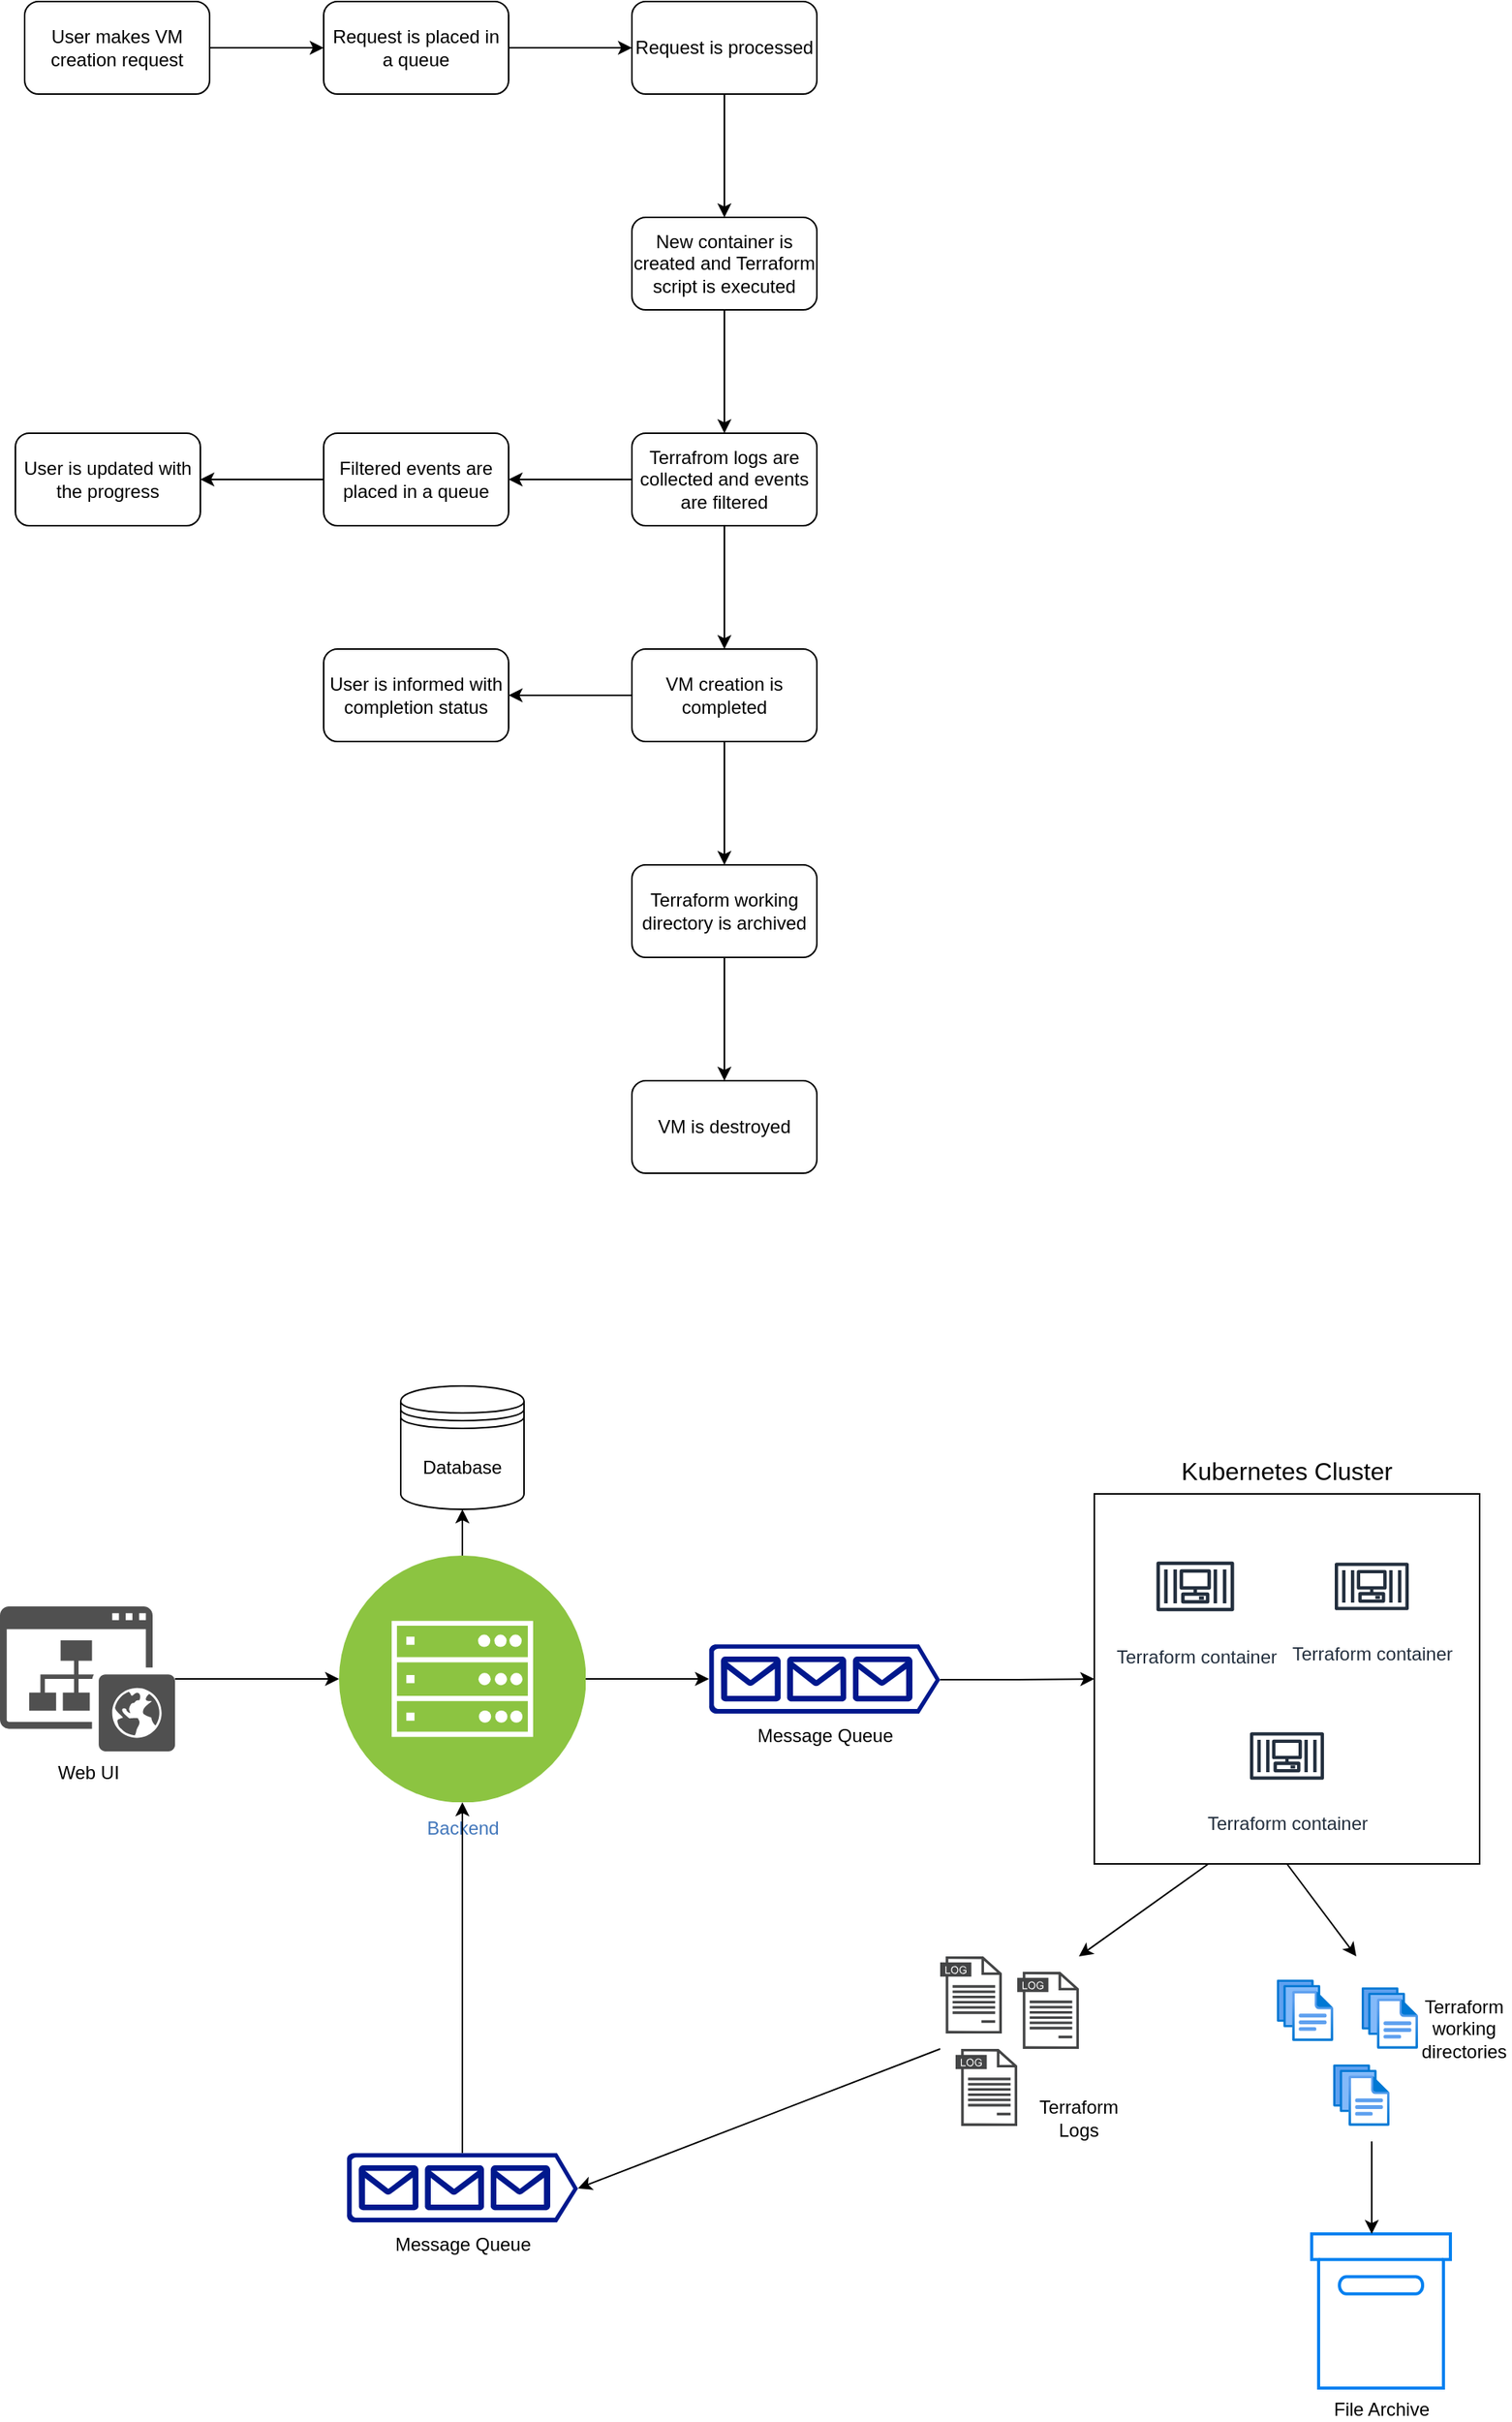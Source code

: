<mxfile version="22.1.3" type="github">
  <diagram id="C5RBs43oDa-KdzZeNtuy" name="Page-1">
    <mxGraphModel dx="798" dy="950" grid="1" gridSize="10" guides="1" tooltips="1" connect="1" arrows="1" fold="1" page="1" pageScale="1" pageWidth="827" pageHeight="1169" math="0" shadow="0">
      <root>
        <mxCell id="WIyWlLk6GJQsqaUBKTNV-0" />
        <mxCell id="WIyWlLk6GJQsqaUBKTNV-1" parent="WIyWlLk6GJQsqaUBKTNV-0" />
        <mxCell id="65D7SEEHSaJXO0t-OZLx-2" style="edgeStyle=orthogonalEdgeStyle;rounded=0;orthogonalLoop=1;jettySize=auto;html=1;" parent="WIyWlLk6GJQsqaUBKTNV-1" source="65D7SEEHSaJXO0t-OZLx-0" target="65D7SEEHSaJXO0t-OZLx-1" edge="1">
          <mxGeometry relative="1" as="geometry" />
        </mxCell>
        <mxCell id="65D7SEEHSaJXO0t-OZLx-0" value="User makes VM creation request" style="rounded=1;whiteSpace=wrap;html=1;" parent="WIyWlLk6GJQsqaUBKTNV-1" vertex="1">
          <mxGeometry x="36" y="20" width="120" height="60" as="geometry" />
        </mxCell>
        <mxCell id="65D7SEEHSaJXO0t-OZLx-5" value="" style="edgeStyle=orthogonalEdgeStyle;rounded=0;orthogonalLoop=1;jettySize=auto;html=1;" parent="WIyWlLk6GJQsqaUBKTNV-1" source="65D7SEEHSaJXO0t-OZLx-1" target="65D7SEEHSaJXO0t-OZLx-4" edge="1">
          <mxGeometry relative="1" as="geometry" />
        </mxCell>
        <mxCell id="65D7SEEHSaJXO0t-OZLx-1" value="Request is placed in a queue" style="rounded=1;whiteSpace=wrap;html=1;" parent="WIyWlLk6GJQsqaUBKTNV-1" vertex="1">
          <mxGeometry x="230" y="20" width="120" height="60" as="geometry" />
        </mxCell>
        <mxCell id="65D7SEEHSaJXO0t-OZLx-7" value="" style="edgeStyle=orthogonalEdgeStyle;rounded=0;orthogonalLoop=1;jettySize=auto;html=1;" parent="WIyWlLk6GJQsqaUBKTNV-1" source="65D7SEEHSaJXO0t-OZLx-4" target="65D7SEEHSaJXO0t-OZLx-6" edge="1">
          <mxGeometry relative="1" as="geometry" />
        </mxCell>
        <mxCell id="65D7SEEHSaJXO0t-OZLx-4" value="Request is processed" style="whiteSpace=wrap;html=1;rounded=1;" parent="WIyWlLk6GJQsqaUBKTNV-1" vertex="1">
          <mxGeometry x="430" y="20" width="120" height="60" as="geometry" />
        </mxCell>
        <mxCell id="65D7SEEHSaJXO0t-OZLx-9" value="" style="edgeStyle=orthogonalEdgeStyle;rounded=0;orthogonalLoop=1;jettySize=auto;html=1;" parent="WIyWlLk6GJQsqaUBKTNV-1" source="65D7SEEHSaJXO0t-OZLx-6" target="65D7SEEHSaJXO0t-OZLx-8" edge="1">
          <mxGeometry relative="1" as="geometry" />
        </mxCell>
        <mxCell id="65D7SEEHSaJXO0t-OZLx-6" value="New container is created and Terraform script is executed" style="whiteSpace=wrap;html=1;rounded=1;" parent="WIyWlLk6GJQsqaUBKTNV-1" vertex="1">
          <mxGeometry x="430" y="160" width="120" height="60" as="geometry" />
        </mxCell>
        <mxCell id="65D7SEEHSaJXO0t-OZLx-11" value="" style="edgeStyle=orthogonalEdgeStyle;rounded=0;orthogonalLoop=1;jettySize=auto;html=1;" parent="WIyWlLk6GJQsqaUBKTNV-1" source="65D7SEEHSaJXO0t-OZLx-8" target="65D7SEEHSaJXO0t-OZLx-10" edge="1">
          <mxGeometry relative="1" as="geometry" />
        </mxCell>
        <mxCell id="65D7SEEHSaJXO0t-OZLx-15" value="" style="edgeStyle=orthogonalEdgeStyle;rounded=0;orthogonalLoop=1;jettySize=auto;html=1;" parent="WIyWlLk6GJQsqaUBKTNV-1" source="65D7SEEHSaJXO0t-OZLx-8" target="65D7SEEHSaJXO0t-OZLx-14" edge="1">
          <mxGeometry relative="1" as="geometry" />
        </mxCell>
        <mxCell id="65D7SEEHSaJXO0t-OZLx-8" value="Terrafrom logs are collected and events are filtered" style="whiteSpace=wrap;html=1;rounded=1;" parent="WIyWlLk6GJQsqaUBKTNV-1" vertex="1">
          <mxGeometry x="430" y="300" width="120" height="60" as="geometry" />
        </mxCell>
        <mxCell id="65D7SEEHSaJXO0t-OZLx-13" value="" style="edgeStyle=orthogonalEdgeStyle;rounded=0;orthogonalLoop=1;jettySize=auto;html=1;" parent="WIyWlLk6GJQsqaUBKTNV-1" source="65D7SEEHSaJXO0t-OZLx-10" target="65D7SEEHSaJXO0t-OZLx-12" edge="1">
          <mxGeometry relative="1" as="geometry" />
        </mxCell>
        <mxCell id="65D7SEEHSaJXO0t-OZLx-10" value="Filtered events are placed in a queue" style="whiteSpace=wrap;html=1;rounded=1;" parent="WIyWlLk6GJQsqaUBKTNV-1" vertex="1">
          <mxGeometry x="230" y="300" width="120" height="60" as="geometry" />
        </mxCell>
        <mxCell id="65D7SEEHSaJXO0t-OZLx-12" value="User is updated with the progress" style="whiteSpace=wrap;html=1;rounded=1;" parent="WIyWlLk6GJQsqaUBKTNV-1" vertex="1">
          <mxGeometry x="30" y="300" width="120" height="60" as="geometry" />
        </mxCell>
        <mxCell id="65D7SEEHSaJXO0t-OZLx-17" value="" style="edgeStyle=orthogonalEdgeStyle;rounded=0;orthogonalLoop=1;jettySize=auto;html=1;" parent="WIyWlLk6GJQsqaUBKTNV-1" source="65D7SEEHSaJXO0t-OZLx-14" target="65D7SEEHSaJXO0t-OZLx-16" edge="1">
          <mxGeometry relative="1" as="geometry" />
        </mxCell>
        <mxCell id="65D7SEEHSaJXO0t-OZLx-19" value="" style="edgeStyle=orthogonalEdgeStyle;rounded=0;orthogonalLoop=1;jettySize=auto;html=1;" parent="WIyWlLk6GJQsqaUBKTNV-1" source="65D7SEEHSaJXO0t-OZLx-14" target="65D7SEEHSaJXO0t-OZLx-18" edge="1">
          <mxGeometry relative="1" as="geometry" />
        </mxCell>
        <mxCell id="65D7SEEHSaJXO0t-OZLx-14" value="VM creation is completed" style="whiteSpace=wrap;html=1;rounded=1;" parent="WIyWlLk6GJQsqaUBKTNV-1" vertex="1">
          <mxGeometry x="430" y="440" width="120" height="60" as="geometry" />
        </mxCell>
        <mxCell id="65D7SEEHSaJXO0t-OZLx-21" value="" style="edgeStyle=orthogonalEdgeStyle;rounded=0;orthogonalLoop=1;jettySize=auto;html=1;" parent="WIyWlLk6GJQsqaUBKTNV-1" source="65D7SEEHSaJXO0t-OZLx-16" target="65D7SEEHSaJXO0t-OZLx-20" edge="1">
          <mxGeometry relative="1" as="geometry" />
        </mxCell>
        <mxCell id="65D7SEEHSaJXO0t-OZLx-16" value="Terraform working directory is archived" style="whiteSpace=wrap;html=1;rounded=1;" parent="WIyWlLk6GJQsqaUBKTNV-1" vertex="1">
          <mxGeometry x="430" y="580" width="120" height="60" as="geometry" />
        </mxCell>
        <mxCell id="65D7SEEHSaJXO0t-OZLx-18" value="User is informed with completion status" style="whiteSpace=wrap;html=1;rounded=1;" parent="WIyWlLk6GJQsqaUBKTNV-1" vertex="1">
          <mxGeometry x="230" y="440" width="120" height="60" as="geometry" />
        </mxCell>
        <mxCell id="65D7SEEHSaJXO0t-OZLx-20" value="VM is destroyed" style="whiteSpace=wrap;html=1;rounded=1;" parent="WIyWlLk6GJQsqaUBKTNV-1" vertex="1">
          <mxGeometry x="430" y="720" width="120" height="60" as="geometry" />
        </mxCell>
        <mxCell id="65D7SEEHSaJXO0t-OZLx-32" style="edgeStyle=orthogonalEdgeStyle;rounded=0;orthogonalLoop=1;jettySize=auto;html=1;exitX=0.5;exitY=0;exitDx=0;exitDy=0;entryX=0.5;entryY=1;entryDx=0;entryDy=0;" parent="WIyWlLk6GJQsqaUBKTNV-1" source="65D7SEEHSaJXO0t-OZLx-28" target="65D7SEEHSaJXO0t-OZLx-30" edge="1">
          <mxGeometry relative="1" as="geometry" />
        </mxCell>
        <mxCell id="65D7SEEHSaJXO0t-OZLx-28" value="Backend" style="image;aspect=fixed;perimeter=ellipsePerimeter;html=1;align=center;shadow=0;dashed=0;fontColor=#4277BB;labelBackgroundColor=default;fontSize=12;spacingTop=3;image=img/lib/ibm/infrastructure/mobile_backend.svg;" parent="WIyWlLk6GJQsqaUBKTNV-1" vertex="1">
          <mxGeometry x="240" y="1028" width="160" height="160" as="geometry" />
        </mxCell>
        <mxCell id="65D7SEEHSaJXO0t-OZLx-31" style="edgeStyle=orthogonalEdgeStyle;rounded=0;orthogonalLoop=1;jettySize=auto;html=1;" parent="WIyWlLk6GJQsqaUBKTNV-1" source="65D7SEEHSaJXO0t-OZLx-29" target="65D7SEEHSaJXO0t-OZLx-28" edge="1">
          <mxGeometry relative="1" as="geometry" />
        </mxCell>
        <mxCell id="65D7SEEHSaJXO0t-OZLx-29" value="Web UI" style="sketch=0;pointerEvents=1;shadow=0;dashed=0;html=1;strokeColor=none;fillColor=#505050;labelPosition=center;verticalLabelPosition=bottom;verticalAlign=top;outlineConnect=0;align=center;shape=mxgraph.office.sites.website_public;" parent="WIyWlLk6GJQsqaUBKTNV-1" vertex="1">
          <mxGeometry x="20" y="1061" width="113.58" height="94" as="geometry" />
        </mxCell>
        <mxCell id="65D7SEEHSaJXO0t-OZLx-30" value="Database" style="shape=datastore;whiteSpace=wrap;html=1;" parent="WIyWlLk6GJQsqaUBKTNV-1" vertex="1">
          <mxGeometry x="280" y="918" width="80" height="80" as="geometry" />
        </mxCell>
        <mxCell id="65D7SEEHSaJXO0t-OZLx-38" style="edgeStyle=orthogonalEdgeStyle;rounded=0;orthogonalLoop=1;jettySize=auto;html=1;exitX=1;exitY=0.51;exitDx=0;exitDy=0;exitPerimeter=0;entryX=0;entryY=0.5;entryDx=0;entryDy=0;" parent="WIyWlLk6GJQsqaUBKTNV-1" source="65D7SEEHSaJXO0t-OZLx-33" target="65D7SEEHSaJXO0t-OZLx-37" edge="1">
          <mxGeometry relative="1" as="geometry" />
        </mxCell>
        <mxCell id="65D7SEEHSaJXO0t-OZLx-33" value="Message Queue" style="sketch=0;aspect=fixed;pointerEvents=1;shadow=0;dashed=0;html=1;strokeColor=none;labelPosition=center;verticalLabelPosition=bottom;verticalAlign=top;align=center;fillColor=#00188D;shape=mxgraph.azure.queue_generic" parent="WIyWlLk6GJQsqaUBKTNV-1" vertex="1">
          <mxGeometry x="480" y="1085.5" width="150" height="45" as="geometry" />
        </mxCell>
        <mxCell id="65D7SEEHSaJXO0t-OZLx-36" style="edgeStyle=orthogonalEdgeStyle;rounded=0;orthogonalLoop=1;jettySize=auto;html=1;exitX=1;exitY=0.5;exitDx=0;exitDy=0;entryX=0;entryY=0.5;entryDx=0;entryDy=0;entryPerimeter=0;" parent="WIyWlLk6GJQsqaUBKTNV-1" source="65D7SEEHSaJXO0t-OZLx-28" target="65D7SEEHSaJXO0t-OZLx-33" edge="1">
          <mxGeometry relative="1" as="geometry" />
        </mxCell>
        <mxCell id="65D7SEEHSaJXO0t-OZLx-37" value="" style="rounded=0;whiteSpace=wrap;html=1;" parent="WIyWlLk6GJQsqaUBKTNV-1" vertex="1">
          <mxGeometry x="730" y="988" width="250" height="240" as="geometry" />
        </mxCell>
        <mxCell id="65D7SEEHSaJXO0t-OZLx-40" value="Terraform container" style="sketch=0;outlineConnect=0;fontColor=#232F3E;gradientColor=none;strokeColor=#232F3E;fillColor=#ffffff;dashed=0;verticalLabelPosition=bottom;verticalAlign=top;align=center;html=1;fontSize=12;fontStyle=0;aspect=fixed;shape=mxgraph.aws4.resourceIcon;resIcon=mxgraph.aws4.container_3;" parent="WIyWlLk6GJQsqaUBKTNV-1" vertex="1">
          <mxGeometry x="764" y="1016.5" width="63" height="63" as="geometry" />
        </mxCell>
        <mxCell id="65D7SEEHSaJXO0t-OZLx-41" value="Terraform container" style="sketch=0;outlineConnect=0;fontColor=#232F3E;gradientColor=none;strokeColor=#232F3E;fillColor=#ffffff;dashed=0;verticalLabelPosition=bottom;verticalAlign=top;align=center;html=1;fontSize=12;fontStyle=0;aspect=fixed;shape=mxgraph.aws4.resourceIcon;resIcon=mxgraph.aws4.container_3;" parent="WIyWlLk6GJQsqaUBKTNV-1" vertex="1">
          <mxGeometry x="880" y="1018" width="60" height="60" as="geometry" />
        </mxCell>
        <mxCell id="65D7SEEHSaJXO0t-OZLx-42" value="Terraform container" style="sketch=0;outlineConnect=0;fontColor=#232F3E;gradientColor=none;strokeColor=#232F3E;fillColor=#ffffff;dashed=0;verticalLabelPosition=bottom;verticalAlign=top;align=center;html=1;fontSize=12;fontStyle=0;aspect=fixed;shape=mxgraph.aws4.resourceIcon;resIcon=mxgraph.aws4.container_3;" parent="WIyWlLk6GJQsqaUBKTNV-1" vertex="1">
          <mxGeometry x="825" y="1128" width="60" height="60" as="geometry" />
        </mxCell>
        <mxCell id="65D7SEEHSaJXO0t-OZLx-43" value="Kubernetes Cluster" style="text;html=1;strokeColor=none;fillColor=none;align=center;verticalAlign=middle;whiteSpace=wrap;rounded=0;fontSize=16;" parent="WIyWlLk6GJQsqaUBKTNV-1" vertex="1">
          <mxGeometry x="785" y="958" width="140" height="30" as="geometry" />
        </mxCell>
        <mxCell id="65D7SEEHSaJXO0t-OZLx-53" value="" style="sketch=0;pointerEvents=1;shadow=0;dashed=0;html=1;strokeColor=none;fillColor=#434445;aspect=fixed;labelPosition=center;verticalLabelPosition=bottom;verticalAlign=top;align=center;outlineConnect=0;shape=mxgraph.vvd.log_files;" parent="WIyWlLk6GJQsqaUBKTNV-1" vertex="1">
          <mxGeometry x="630" y="1288" width="40" height="50" as="geometry" />
        </mxCell>
        <mxCell id="65D7SEEHSaJXO0t-OZLx-54" value="" style="sketch=0;pointerEvents=1;shadow=0;dashed=0;html=1;strokeColor=none;fillColor=#434445;aspect=fixed;labelPosition=center;verticalLabelPosition=bottom;verticalAlign=top;align=center;outlineConnect=0;shape=mxgraph.vvd.log_files;" parent="WIyWlLk6GJQsqaUBKTNV-1" vertex="1">
          <mxGeometry x="640" y="1348" width="40" height="50" as="geometry" />
        </mxCell>
        <mxCell id="65D7SEEHSaJXO0t-OZLx-55" value="" style="sketch=0;pointerEvents=1;shadow=0;dashed=0;html=1;strokeColor=none;fillColor=#434445;aspect=fixed;labelPosition=center;verticalLabelPosition=bottom;verticalAlign=top;align=center;outlineConnect=0;shape=mxgraph.vvd.log_files;" parent="WIyWlLk6GJQsqaUBKTNV-1" vertex="1">
          <mxGeometry x="680" y="1298" width="40" height="50" as="geometry" />
        </mxCell>
        <mxCell id="65D7SEEHSaJXO0t-OZLx-57" value="" style="endArrow=classic;html=1;rounded=0;exitX=0.296;exitY=1;exitDx=0;exitDy=0;exitPerimeter=0;" parent="WIyWlLk6GJQsqaUBKTNV-1" source="65D7SEEHSaJXO0t-OZLx-37" edge="1">
          <mxGeometry width="50" height="50" relative="1" as="geometry">
            <mxPoint x="790" y="1378" as="sourcePoint" />
            <mxPoint x="720" y="1288" as="targetPoint" />
          </mxGeometry>
        </mxCell>
        <mxCell id="65D7SEEHSaJXO0t-OZLx-58" value="" style="endArrow=classic;html=1;rounded=0;entryX=1;entryY=0.51;entryDx=0;entryDy=0;entryPerimeter=0;" parent="WIyWlLk6GJQsqaUBKTNV-1" edge="1" target="65D7SEEHSaJXO0t-OZLx-74">
          <mxGeometry width="50" height="50" relative="1" as="geometry">
            <mxPoint x="630" y="1348" as="sourcePoint" />
            <mxPoint x="571.56" y="1388" as="targetPoint" />
          </mxGeometry>
        </mxCell>
        <mxCell id="65D7SEEHSaJXO0t-OZLx-60" value="Terraform Logs" style="text;html=1;strokeColor=none;fillColor=none;align=center;verticalAlign=middle;whiteSpace=wrap;rounded=0;" parent="WIyWlLk6GJQsqaUBKTNV-1" vertex="1">
          <mxGeometry x="690" y="1378" width="60" height="30" as="geometry" />
        </mxCell>
        <mxCell id="65D7SEEHSaJXO0t-OZLx-66" value="File Archive" style="html=1;verticalLabelPosition=bottom;align=center;labelBackgroundColor=#ffffff;verticalAlign=top;strokeWidth=2;strokeColor=#0080F0;shadow=0;dashed=0;shape=mxgraph.ios7.icons.box;" parent="WIyWlLk6GJQsqaUBKTNV-1" vertex="1">
          <mxGeometry x="871.03" y="1468" width="90" height="100" as="geometry" />
        </mxCell>
        <mxCell id="65D7SEEHSaJXO0t-OZLx-67" value="" style="endArrow=classic;html=1;rounded=0;exitX=0.5;exitY=1;exitDx=0;exitDy=0;" parent="WIyWlLk6GJQsqaUBKTNV-1" source="65D7SEEHSaJXO0t-OZLx-37" edge="1">
          <mxGeometry width="50" height="50" relative="1" as="geometry">
            <mxPoint x="814" y="1238" as="sourcePoint" />
            <mxPoint x="900" y="1288" as="targetPoint" />
          </mxGeometry>
        </mxCell>
        <mxCell id="65D7SEEHSaJXO0t-OZLx-68" value="" style="endArrow=classic;html=1;rounded=0;" parent="WIyWlLk6GJQsqaUBKTNV-1" edge="1">
          <mxGeometry width="50" height="50" relative="1" as="geometry">
            <mxPoint x="910" y="1408" as="sourcePoint" />
            <mxPoint x="910" y="1468" as="targetPoint" />
          </mxGeometry>
        </mxCell>
        <mxCell id="65D7SEEHSaJXO0t-OZLx-70" value="" style="image;aspect=fixed;html=1;points=[];align=center;fontSize=12;image=img/lib/azure2/general/Files.svg;" parent="WIyWlLk6GJQsqaUBKTNV-1" vertex="1">
          <mxGeometry x="848.43" y="1303" width="36.57" height="40" as="geometry" />
        </mxCell>
        <mxCell id="65D7SEEHSaJXO0t-OZLx-71" value="" style="image;aspect=fixed;html=1;points=[];align=center;fontSize=12;image=img/lib/azure2/general/Files.svg;" parent="WIyWlLk6GJQsqaUBKTNV-1" vertex="1">
          <mxGeometry x="903.43" y="1308" width="36.57" height="40" as="geometry" />
        </mxCell>
        <mxCell id="65D7SEEHSaJXO0t-OZLx-72" value="" style="image;aspect=fixed;html=1;points=[];align=center;fontSize=12;image=img/lib/azure2/general/Files.svg;" parent="WIyWlLk6GJQsqaUBKTNV-1" vertex="1">
          <mxGeometry x="885.0" y="1358" width="36.57" height="40" as="geometry" />
        </mxCell>
        <mxCell id="65D7SEEHSaJXO0t-OZLx-73" value="Terraform working directories" style="text;html=1;strokeColor=none;fillColor=none;align=center;verticalAlign=middle;whiteSpace=wrap;rounded=0;" parent="WIyWlLk6GJQsqaUBKTNV-1" vertex="1">
          <mxGeometry x="940" y="1320" width="60" height="30" as="geometry" />
        </mxCell>
        <mxCell id="65D7SEEHSaJXO0t-OZLx-76" style="edgeStyle=orthogonalEdgeStyle;rounded=0;orthogonalLoop=1;jettySize=auto;html=1;exitX=0.5;exitY=0;exitDx=0;exitDy=0;exitPerimeter=0;" parent="WIyWlLk6GJQsqaUBKTNV-1" source="65D7SEEHSaJXO0t-OZLx-74" target="65D7SEEHSaJXO0t-OZLx-28" edge="1">
          <mxGeometry relative="1" as="geometry" />
        </mxCell>
        <mxCell id="65D7SEEHSaJXO0t-OZLx-74" value="Message Queue" style="sketch=0;aspect=fixed;pointerEvents=1;shadow=0;dashed=0;html=1;strokeColor=none;labelPosition=center;verticalLabelPosition=bottom;verticalAlign=top;align=center;fillColor=#00188D;shape=mxgraph.azure.queue_generic" parent="WIyWlLk6GJQsqaUBKTNV-1" vertex="1">
          <mxGeometry x="245" y="1415.5" width="150" height="45" as="geometry" />
        </mxCell>
      </root>
    </mxGraphModel>
  </diagram>
</mxfile>
